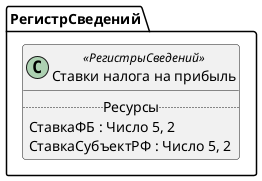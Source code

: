 ﻿@startuml СтавкиНалогаНаПрибыльДляВсехОрганизаций
'!include templates.wsd
'..\include templates.wsd
class РегистрСведений.СтавкиНалогаНаПрибыльДляВсехОрганизаций as "Ставки налога на прибыль" <<РегистрыСведений>>
{
..Ресурсы..
СтавкаФБ : Число 5, 2
СтавкаСубъектРФ : Число 5, 2
}
@enduml
